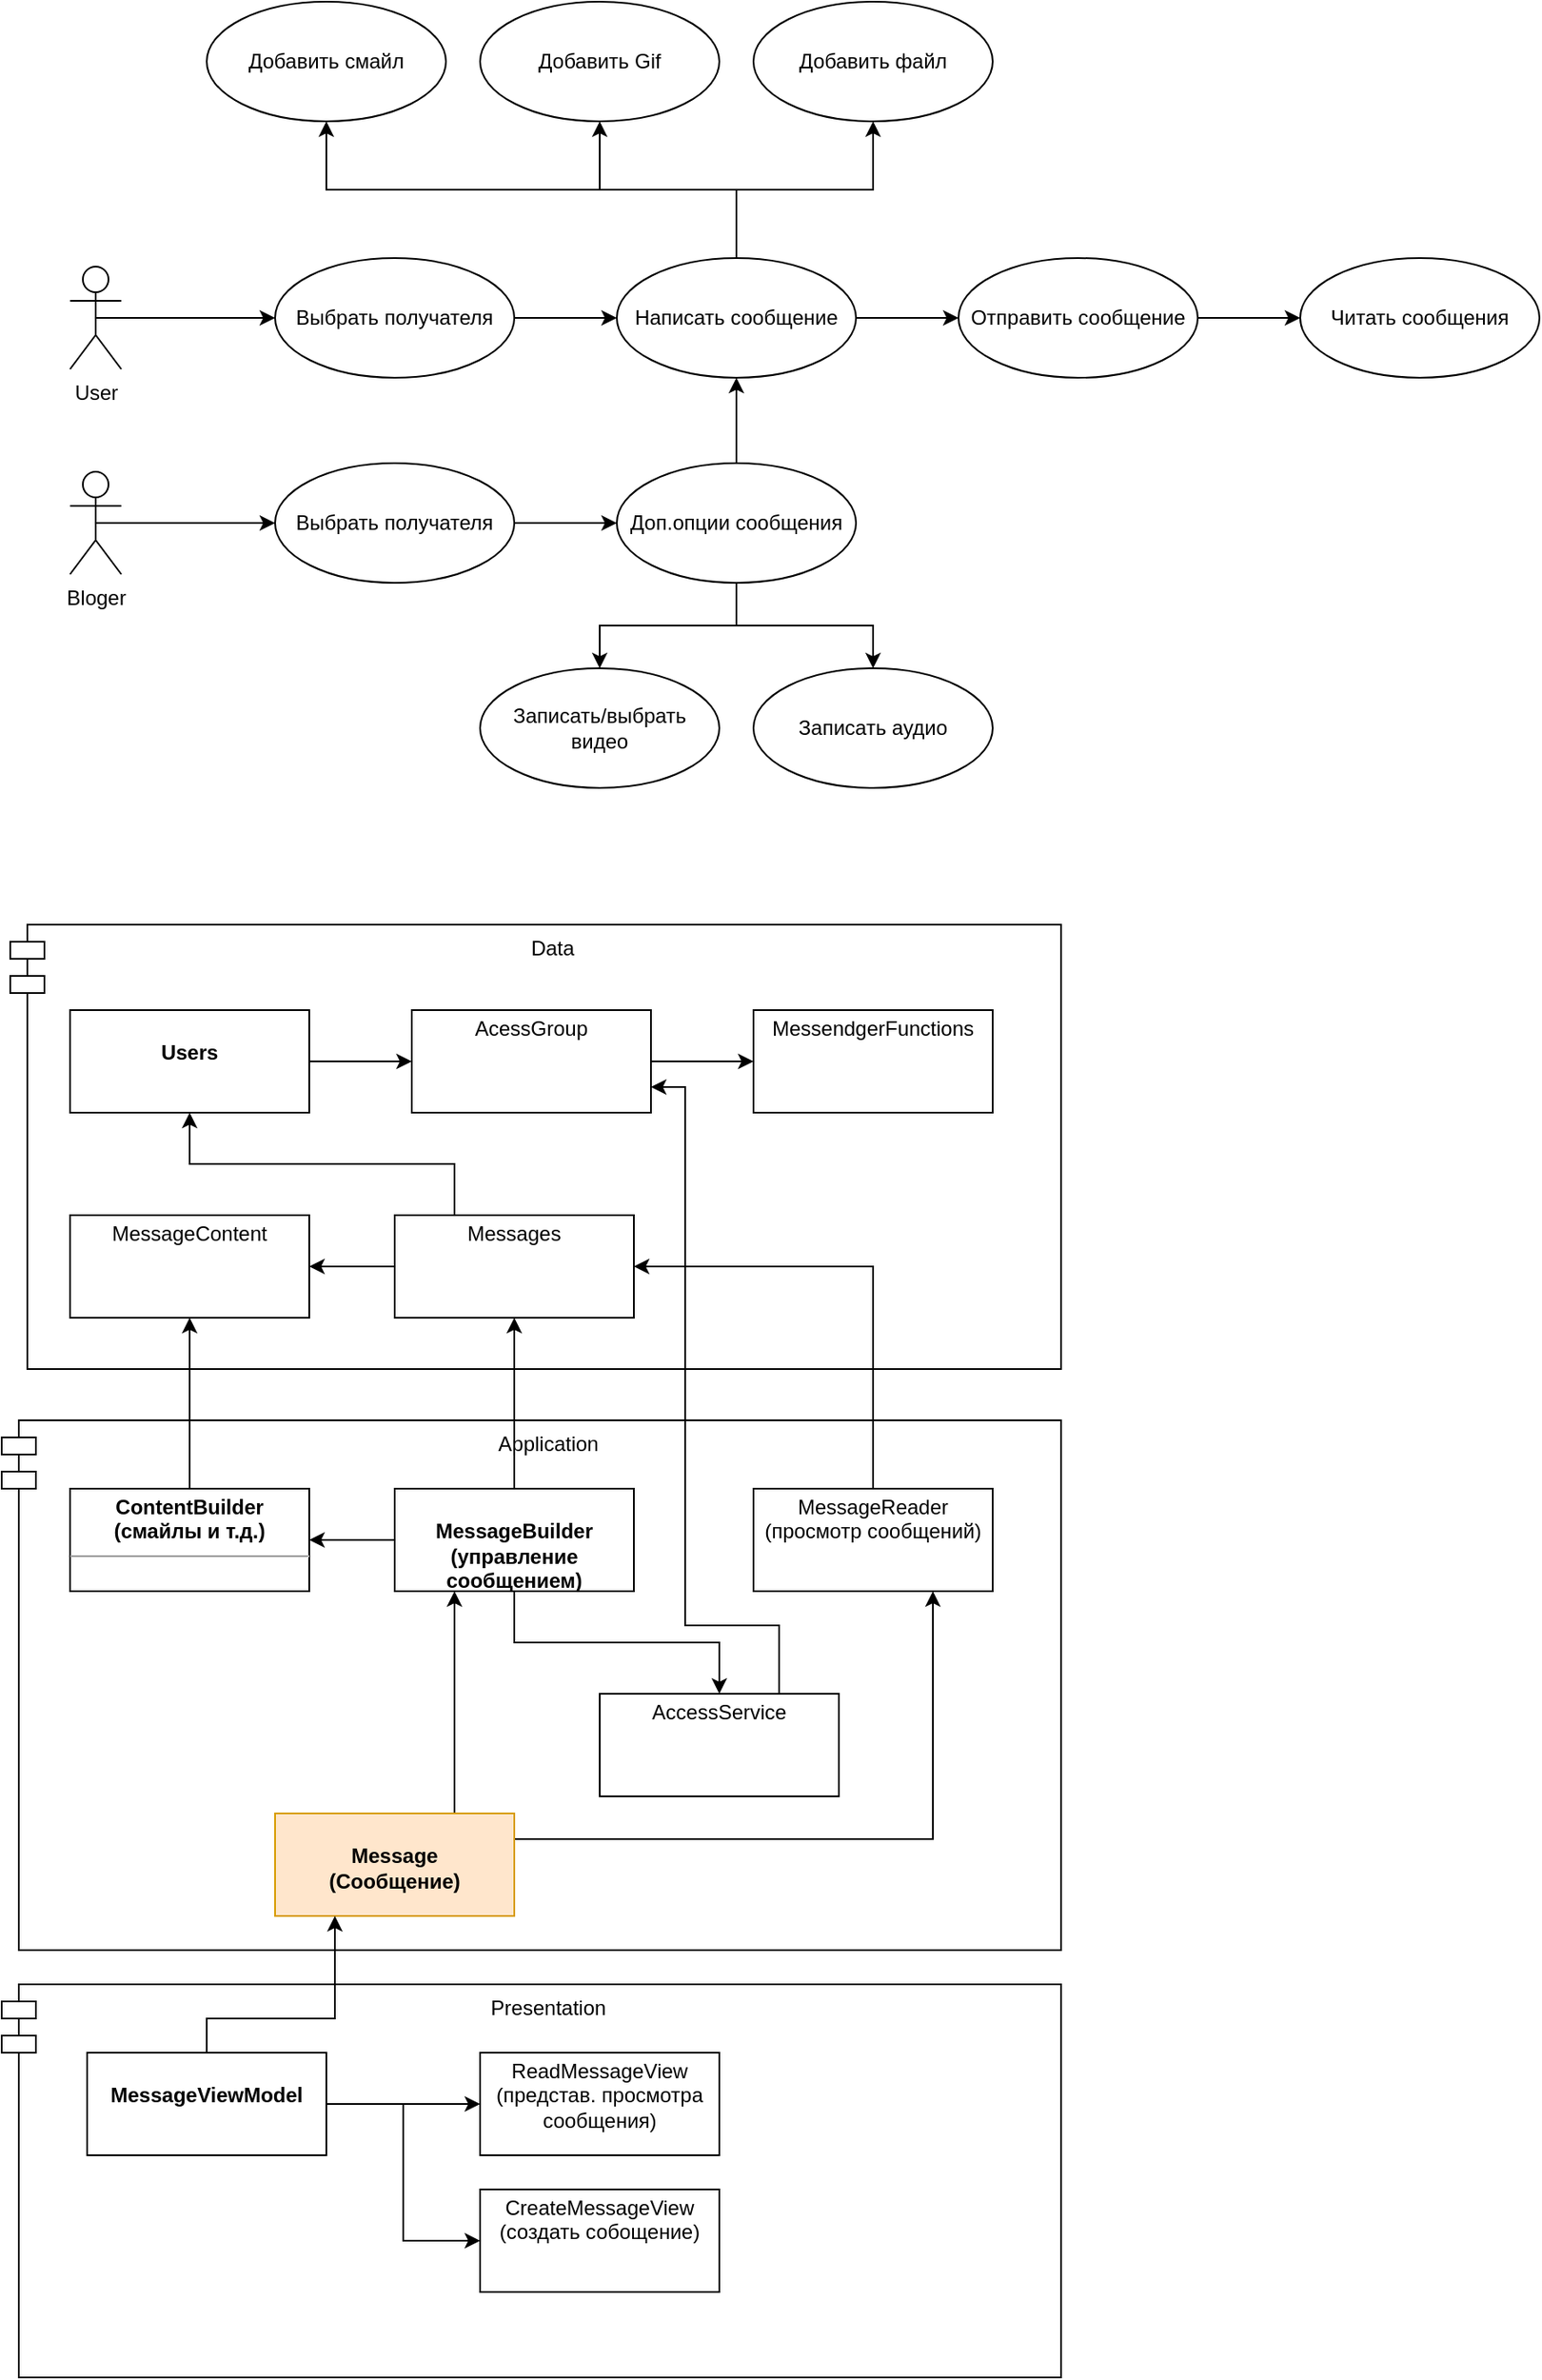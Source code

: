 <mxfile version="21.6.8" type="device">
  <diagram name="Страница — 1" id="-EePP2vCCqSzGSO3U9Yo">
    <mxGraphModel dx="1360" dy="2053" grid="1" gridSize="10" guides="1" tooltips="1" connect="1" arrows="1" fold="1" page="1" pageScale="1" pageWidth="827" pageHeight="1169" math="0" shadow="0">
      <root>
        <mxCell id="0" />
        <mxCell id="1" parent="0" />
        <mxCell id="flnmoFbLEq2JoX-Y4z2S-124" value="Presentation" style="shape=module;align=left;spacingLeft=20;align=center;verticalAlign=top;whiteSpace=wrap;html=1;" vertex="1" parent="1">
          <mxGeometry y="1050" width="620" height="230" as="geometry" />
        </mxCell>
        <mxCell id="flnmoFbLEq2JoX-Y4z2S-117" value="Application" style="shape=module;align=left;spacingLeft=20;align=center;verticalAlign=top;whiteSpace=wrap;html=1;" vertex="1" parent="1">
          <mxGeometry y="720" width="620" height="310" as="geometry" />
        </mxCell>
        <mxCell id="flnmoFbLEq2JoX-Y4z2S-102" value="Data" style="shape=module;align=left;spacingLeft=20;align=center;verticalAlign=top;whiteSpace=wrap;html=1;" vertex="1" parent="1">
          <mxGeometry x="5" y="430" width="615" height="260" as="geometry" />
        </mxCell>
        <mxCell id="flnmoFbLEq2JoX-Y4z2S-73" style="edgeStyle=orthogonalEdgeStyle;rounded=0;orthogonalLoop=1;jettySize=auto;html=1;exitX=0.5;exitY=0.5;exitDx=0;exitDy=0;exitPerimeter=0;entryX=0;entryY=0.5;entryDx=0;entryDy=0;" edge="1" parent="1" source="flnmoFbLEq2JoX-Y4z2S-2" target="flnmoFbLEq2JoX-Y4z2S-45">
          <mxGeometry relative="1" as="geometry" />
        </mxCell>
        <mxCell id="flnmoFbLEq2JoX-Y4z2S-2" value="User" style="shape=umlActor;verticalLabelPosition=bottom;verticalAlign=top;html=1;" vertex="1" parent="1">
          <mxGeometry x="40" y="45" width="30" height="60" as="geometry" />
        </mxCell>
        <mxCell id="flnmoFbLEq2JoX-Y4z2S-71" style="edgeStyle=orthogonalEdgeStyle;rounded=0;orthogonalLoop=1;jettySize=auto;html=1;exitX=1;exitY=0.5;exitDx=0;exitDy=0;entryX=0;entryY=0.5;entryDx=0;entryDy=0;" edge="1" parent="1" source="flnmoFbLEq2JoX-Y4z2S-5" target="flnmoFbLEq2JoX-Y4z2S-8">
          <mxGeometry relative="1" as="geometry" />
        </mxCell>
        <mxCell id="flnmoFbLEq2JoX-Y4z2S-5" value="Отправить сообщение" style="ellipse;whiteSpace=wrap;html=1;" vertex="1" parent="1">
          <mxGeometry x="560" y="40" width="140" height="70" as="geometry" />
        </mxCell>
        <mxCell id="flnmoFbLEq2JoX-Y4z2S-6" value="Добавить файл" style="ellipse;whiteSpace=wrap;html=1;" vertex="1" parent="1">
          <mxGeometry x="440" y="-110" width="140" height="70" as="geometry" />
        </mxCell>
        <mxCell id="flnmoFbLEq2JoX-Y4z2S-7" value="Записать аудио" style="ellipse;whiteSpace=wrap;html=1;" vertex="1" parent="1">
          <mxGeometry x="440" y="280" width="140" height="70" as="geometry" />
        </mxCell>
        <mxCell id="flnmoFbLEq2JoX-Y4z2S-8" value="Читать сообщения" style="ellipse;whiteSpace=wrap;html=1;" vertex="1" parent="1">
          <mxGeometry x="760" y="40" width="140" height="70" as="geometry" />
        </mxCell>
        <mxCell id="flnmoFbLEq2JoX-Y4z2S-12" value="Записать/выбрать видео" style="ellipse;whiteSpace=wrap;html=1;" vertex="1" parent="1">
          <mxGeometry x="280" y="280" width="140" height="70" as="geometry" />
        </mxCell>
        <mxCell id="flnmoFbLEq2JoX-Y4z2S-83" style="edgeStyle=orthogonalEdgeStyle;rounded=0;orthogonalLoop=1;jettySize=auto;html=1;exitX=1;exitY=0.5;exitDx=0;exitDy=0;entryX=0;entryY=0.5;entryDx=0;entryDy=0;" edge="1" parent="1" source="flnmoFbLEq2JoX-Y4z2S-45" target="flnmoFbLEq2JoX-Y4z2S-69">
          <mxGeometry relative="1" as="geometry" />
        </mxCell>
        <mxCell id="flnmoFbLEq2JoX-Y4z2S-45" value="Выбрать получателя" style="ellipse;whiteSpace=wrap;html=1;" vertex="1" parent="1">
          <mxGeometry x="160" y="40" width="140" height="70" as="geometry" />
        </mxCell>
        <mxCell id="flnmoFbLEq2JoX-Y4z2S-51" value="Добавить смайл" style="ellipse;whiteSpace=wrap;html=1;" vertex="1" parent="1">
          <mxGeometry x="120" y="-110" width="140" height="70" as="geometry" />
        </mxCell>
        <mxCell id="flnmoFbLEq2JoX-Y4z2S-52" value="Добавить Gif" style="ellipse;whiteSpace=wrap;html=1;" vertex="1" parent="1">
          <mxGeometry x="280" y="-110" width="140" height="70" as="geometry" />
        </mxCell>
        <mxCell id="flnmoFbLEq2JoX-Y4z2S-86" style="edgeStyle=orthogonalEdgeStyle;rounded=0;orthogonalLoop=1;jettySize=auto;html=1;exitX=0.5;exitY=0.5;exitDx=0;exitDy=0;exitPerimeter=0;entryX=0;entryY=0.5;entryDx=0;entryDy=0;" edge="1" parent="1" source="flnmoFbLEq2JoX-Y4z2S-53" target="flnmoFbLEq2JoX-Y4z2S-85">
          <mxGeometry relative="1" as="geometry" />
        </mxCell>
        <mxCell id="flnmoFbLEq2JoX-Y4z2S-53" value="Bloger" style="shape=umlActor;verticalLabelPosition=bottom;verticalAlign=top;html=1;" vertex="1" parent="1">
          <mxGeometry x="40" y="165" width="30" height="60" as="geometry" />
        </mxCell>
        <mxCell id="flnmoFbLEq2JoX-Y4z2S-75" style="edgeStyle=orthogonalEdgeStyle;rounded=0;orthogonalLoop=1;jettySize=auto;html=1;exitX=1;exitY=0.5;exitDx=0;exitDy=0;" edge="1" parent="1" source="flnmoFbLEq2JoX-Y4z2S-69" target="flnmoFbLEq2JoX-Y4z2S-5">
          <mxGeometry relative="1" as="geometry" />
        </mxCell>
        <mxCell id="flnmoFbLEq2JoX-Y4z2S-79" style="edgeStyle=orthogonalEdgeStyle;rounded=0;orthogonalLoop=1;jettySize=auto;html=1;exitX=0.5;exitY=0;exitDx=0;exitDy=0;entryX=0.5;entryY=1;entryDx=0;entryDy=0;" edge="1" parent="1" source="flnmoFbLEq2JoX-Y4z2S-69" target="flnmoFbLEq2JoX-Y4z2S-51">
          <mxGeometry relative="1" as="geometry" />
        </mxCell>
        <mxCell id="flnmoFbLEq2JoX-Y4z2S-80" style="edgeStyle=orthogonalEdgeStyle;rounded=0;orthogonalLoop=1;jettySize=auto;html=1;exitX=0.5;exitY=0;exitDx=0;exitDy=0;entryX=0.5;entryY=1;entryDx=0;entryDy=0;" edge="1" parent="1" source="flnmoFbLEq2JoX-Y4z2S-69" target="flnmoFbLEq2JoX-Y4z2S-52">
          <mxGeometry relative="1" as="geometry" />
        </mxCell>
        <mxCell id="flnmoFbLEq2JoX-Y4z2S-81" style="edgeStyle=orthogonalEdgeStyle;rounded=0;orthogonalLoop=1;jettySize=auto;html=1;exitX=0.5;exitY=0;exitDx=0;exitDy=0;entryX=0.5;entryY=1;entryDx=0;entryDy=0;" edge="1" parent="1" source="flnmoFbLEq2JoX-Y4z2S-69" target="flnmoFbLEq2JoX-Y4z2S-6">
          <mxGeometry relative="1" as="geometry" />
        </mxCell>
        <mxCell id="flnmoFbLEq2JoX-Y4z2S-69" value="Написать сообщение" style="ellipse;whiteSpace=wrap;html=1;" vertex="1" parent="1">
          <mxGeometry x="360" y="40" width="140" height="70" as="geometry" />
        </mxCell>
        <mxCell id="flnmoFbLEq2JoX-Y4z2S-89" style="edgeStyle=orthogonalEdgeStyle;rounded=0;orthogonalLoop=1;jettySize=auto;html=1;exitX=0.5;exitY=1;exitDx=0;exitDy=0;entryX=0.5;entryY=0;entryDx=0;entryDy=0;" edge="1" parent="1" source="flnmoFbLEq2JoX-Y4z2S-84" target="flnmoFbLEq2JoX-Y4z2S-12">
          <mxGeometry relative="1" as="geometry" />
        </mxCell>
        <mxCell id="flnmoFbLEq2JoX-Y4z2S-90" style="edgeStyle=orthogonalEdgeStyle;rounded=0;orthogonalLoop=1;jettySize=auto;html=1;exitX=0.5;exitY=1;exitDx=0;exitDy=0;" edge="1" parent="1" source="flnmoFbLEq2JoX-Y4z2S-84" target="flnmoFbLEq2JoX-Y4z2S-7">
          <mxGeometry relative="1" as="geometry" />
        </mxCell>
        <mxCell id="flnmoFbLEq2JoX-Y4z2S-91" style="edgeStyle=orthogonalEdgeStyle;rounded=0;orthogonalLoop=1;jettySize=auto;html=1;exitX=0.5;exitY=0;exitDx=0;exitDy=0;entryX=0.5;entryY=1;entryDx=0;entryDy=0;" edge="1" parent="1" source="flnmoFbLEq2JoX-Y4z2S-84" target="flnmoFbLEq2JoX-Y4z2S-69">
          <mxGeometry relative="1" as="geometry" />
        </mxCell>
        <mxCell id="flnmoFbLEq2JoX-Y4z2S-84" value="Доп.опции сообщения" style="ellipse;whiteSpace=wrap;html=1;" vertex="1" parent="1">
          <mxGeometry x="360" y="160" width="140" height="70" as="geometry" />
        </mxCell>
        <mxCell id="flnmoFbLEq2JoX-Y4z2S-87" style="edgeStyle=orthogonalEdgeStyle;rounded=0;orthogonalLoop=1;jettySize=auto;html=1;exitX=1;exitY=0.5;exitDx=0;exitDy=0;entryX=0;entryY=0.5;entryDx=0;entryDy=0;" edge="1" parent="1" source="flnmoFbLEq2JoX-Y4z2S-85" target="flnmoFbLEq2JoX-Y4z2S-84">
          <mxGeometry relative="1" as="geometry" />
        </mxCell>
        <mxCell id="flnmoFbLEq2JoX-Y4z2S-85" value="Выбрать получателя" style="ellipse;whiteSpace=wrap;html=1;" vertex="1" parent="1">
          <mxGeometry x="160" y="160" width="140" height="70" as="geometry" />
        </mxCell>
        <mxCell id="flnmoFbLEq2JoX-Y4z2S-99" style="edgeStyle=orthogonalEdgeStyle;rounded=0;orthogonalLoop=1;jettySize=auto;html=1;exitX=1;exitY=0.5;exitDx=0;exitDy=0;entryX=0;entryY=0.5;entryDx=0;entryDy=0;" edge="1" parent="1" source="flnmoFbLEq2JoX-Y4z2S-92" target="flnmoFbLEq2JoX-Y4z2S-93">
          <mxGeometry relative="1" as="geometry" />
        </mxCell>
        <mxCell id="flnmoFbLEq2JoX-Y4z2S-92" value="&lt;p style=&quot;margin:0px;margin-top:4px;text-align:center;&quot;&gt;&lt;br&gt;&lt;b&gt;Users&lt;/b&gt;&lt;/p&gt;" style="verticalAlign=top;align=left;overflow=fill;fontSize=12;fontFamily=Helvetica;html=1;whiteSpace=wrap;" vertex="1" parent="1">
          <mxGeometry x="40" y="480" width="140" height="60" as="geometry" />
        </mxCell>
        <mxCell id="flnmoFbLEq2JoX-Y4z2S-100" style="edgeStyle=orthogonalEdgeStyle;rounded=0;orthogonalLoop=1;jettySize=auto;html=1;exitX=1;exitY=0.5;exitDx=0;exitDy=0;entryX=0;entryY=0.5;entryDx=0;entryDy=0;" edge="1" parent="1" source="flnmoFbLEq2JoX-Y4z2S-93" target="flnmoFbLEq2JoX-Y4z2S-94">
          <mxGeometry relative="1" as="geometry" />
        </mxCell>
        <mxCell id="flnmoFbLEq2JoX-Y4z2S-93" value="&lt;p style=&quot;margin:0px;margin-top:4px;text-align:center;&quot;&gt;AcessGroup&lt;/p&gt;" style="verticalAlign=top;align=left;overflow=fill;fontSize=12;fontFamily=Helvetica;html=1;whiteSpace=wrap;" vertex="1" parent="1">
          <mxGeometry x="240" y="480" width="140" height="60" as="geometry" />
        </mxCell>
        <mxCell id="flnmoFbLEq2JoX-Y4z2S-94" value="&lt;p style=&quot;margin:0px;margin-top:4px;text-align:center;&quot;&gt;MessendgerFunctions&lt;/p&gt;" style="verticalAlign=top;align=left;overflow=fill;fontSize=12;fontFamily=Helvetica;html=1;whiteSpace=wrap;" vertex="1" parent="1">
          <mxGeometry x="440" y="480" width="140" height="60" as="geometry" />
        </mxCell>
        <mxCell id="flnmoFbLEq2JoX-Y4z2S-97" style="edgeStyle=orthogonalEdgeStyle;rounded=0;orthogonalLoop=1;jettySize=auto;html=1;exitX=0;exitY=0.5;exitDx=0;exitDy=0;entryX=1;entryY=0.5;entryDx=0;entryDy=0;" edge="1" parent="1" source="flnmoFbLEq2JoX-Y4z2S-95" target="flnmoFbLEq2JoX-Y4z2S-96">
          <mxGeometry relative="1" as="geometry" />
        </mxCell>
        <mxCell id="flnmoFbLEq2JoX-Y4z2S-101" style="edgeStyle=orthogonalEdgeStyle;rounded=0;orthogonalLoop=1;jettySize=auto;html=1;exitX=0.25;exitY=0;exitDx=0;exitDy=0;entryX=0.5;entryY=1;entryDx=0;entryDy=0;" edge="1" parent="1" source="flnmoFbLEq2JoX-Y4z2S-95" target="flnmoFbLEq2JoX-Y4z2S-92">
          <mxGeometry relative="1" as="geometry" />
        </mxCell>
        <mxCell id="flnmoFbLEq2JoX-Y4z2S-95" value="&lt;p style=&quot;margin:0px;margin-top:4px;text-align:center;&quot;&gt;Messages&lt;/p&gt;" style="verticalAlign=top;align=left;overflow=fill;fontSize=12;fontFamily=Helvetica;html=1;whiteSpace=wrap;" vertex="1" parent="1">
          <mxGeometry x="230" y="600" width="140" height="60" as="geometry" />
        </mxCell>
        <mxCell id="flnmoFbLEq2JoX-Y4z2S-96" value="&lt;p style=&quot;margin:0px;margin-top:4px;text-align:center;&quot;&gt;MessageContent&lt;/p&gt;" style="verticalAlign=top;align=left;overflow=fill;fontSize=12;fontFamily=Helvetica;html=1;whiteSpace=wrap;" vertex="1" parent="1">
          <mxGeometry x="40" y="600" width="140" height="60" as="geometry" />
        </mxCell>
        <mxCell id="flnmoFbLEq2JoX-Y4z2S-105" style="edgeStyle=orthogonalEdgeStyle;rounded=0;orthogonalLoop=1;jettySize=auto;html=1;exitX=0.5;exitY=0;exitDx=0;exitDy=0;entryX=0.5;entryY=1;entryDx=0;entryDy=0;" edge="1" parent="1" source="flnmoFbLEq2JoX-Y4z2S-103" target="flnmoFbLEq2JoX-Y4z2S-96">
          <mxGeometry relative="1" as="geometry" />
        </mxCell>
        <mxCell id="flnmoFbLEq2JoX-Y4z2S-103" value="&lt;p style=&quot;margin:0px;margin-top:4px;text-align:center;&quot;&gt;&lt;b&gt;ContentBuilder&lt;br&gt;(смайлы и т.д.)&lt;/b&gt;&lt;/p&gt;&lt;hr size=&quot;1&quot;&gt;&lt;div style=&quot;height:2px;&quot;&gt;&lt;/div&gt;" style="verticalAlign=top;align=left;overflow=fill;fontSize=12;fontFamily=Helvetica;html=1;whiteSpace=wrap;" vertex="1" parent="1">
          <mxGeometry x="40" y="760" width="140" height="60" as="geometry" />
        </mxCell>
        <mxCell id="flnmoFbLEq2JoX-Y4z2S-106" style="edgeStyle=orthogonalEdgeStyle;rounded=0;orthogonalLoop=1;jettySize=auto;html=1;exitX=0;exitY=0.5;exitDx=0;exitDy=0;entryX=1;entryY=0.5;entryDx=0;entryDy=0;" edge="1" parent="1" source="flnmoFbLEq2JoX-Y4z2S-104" target="flnmoFbLEq2JoX-Y4z2S-103">
          <mxGeometry relative="1" as="geometry" />
        </mxCell>
        <mxCell id="flnmoFbLEq2JoX-Y4z2S-107" style="edgeStyle=orthogonalEdgeStyle;rounded=0;orthogonalLoop=1;jettySize=auto;html=1;exitX=0.5;exitY=0;exitDx=0;exitDy=0;entryX=0.5;entryY=1;entryDx=0;entryDy=0;" edge="1" parent="1" source="flnmoFbLEq2JoX-Y4z2S-104" target="flnmoFbLEq2JoX-Y4z2S-95">
          <mxGeometry relative="1" as="geometry" />
        </mxCell>
        <mxCell id="flnmoFbLEq2JoX-Y4z2S-112" style="edgeStyle=orthogonalEdgeStyle;rounded=0;orthogonalLoop=1;jettySize=auto;html=1;exitX=0.5;exitY=1;exitDx=0;exitDy=0;entryX=0.5;entryY=0;entryDx=0;entryDy=0;" edge="1" parent="1" source="flnmoFbLEq2JoX-Y4z2S-104" target="flnmoFbLEq2JoX-Y4z2S-110">
          <mxGeometry relative="1" as="geometry" />
        </mxCell>
        <mxCell id="flnmoFbLEq2JoX-Y4z2S-104" value="&lt;p style=&quot;margin:0px;margin-top:4px;text-align:center;&quot;&gt;&lt;br&gt;&lt;b&gt;MessageBuilder&lt;br&gt;(управление сообщением)&lt;/b&gt;&lt;/p&gt;" style="verticalAlign=top;align=left;overflow=fill;fontSize=12;fontFamily=Helvetica;html=1;whiteSpace=wrap;" vertex="1" parent="1">
          <mxGeometry x="230" y="760" width="140" height="60" as="geometry" />
        </mxCell>
        <mxCell id="flnmoFbLEq2JoX-Y4z2S-109" style="edgeStyle=orthogonalEdgeStyle;rounded=0;orthogonalLoop=1;jettySize=auto;html=1;exitX=0.5;exitY=0;exitDx=0;exitDy=0;entryX=1;entryY=0.5;entryDx=0;entryDy=0;" edge="1" parent="1" source="flnmoFbLEq2JoX-Y4z2S-108" target="flnmoFbLEq2JoX-Y4z2S-95">
          <mxGeometry relative="1" as="geometry" />
        </mxCell>
        <mxCell id="flnmoFbLEq2JoX-Y4z2S-108" value="&lt;p style=&quot;margin:0px;margin-top:4px;text-align:center;&quot;&gt;MessageReader&lt;br&gt;(просмотр сообщений)&lt;/p&gt;" style="verticalAlign=top;align=left;overflow=fill;fontSize=12;fontFamily=Helvetica;html=1;whiteSpace=wrap;" vertex="1" parent="1">
          <mxGeometry x="440" y="760" width="140" height="60" as="geometry" />
        </mxCell>
        <mxCell id="flnmoFbLEq2JoX-Y4z2S-113" style="edgeStyle=orthogonalEdgeStyle;rounded=0;orthogonalLoop=1;jettySize=auto;html=1;exitX=0.75;exitY=0;exitDx=0;exitDy=0;entryX=1;entryY=0.75;entryDx=0;entryDy=0;" edge="1" parent="1" source="flnmoFbLEq2JoX-Y4z2S-110" target="flnmoFbLEq2JoX-Y4z2S-93">
          <mxGeometry relative="1" as="geometry">
            <Array as="points">
              <mxPoint x="455" y="840" />
              <mxPoint x="400" y="840" />
              <mxPoint x="400" y="525" />
            </Array>
          </mxGeometry>
        </mxCell>
        <mxCell id="flnmoFbLEq2JoX-Y4z2S-110" value="&lt;p style=&quot;margin:0px;margin-top:4px;text-align:center;&quot;&gt;AccessService&lt;/p&gt;" style="verticalAlign=top;align=left;overflow=fill;fontSize=12;fontFamily=Helvetica;html=1;whiteSpace=wrap;" vertex="1" parent="1">
          <mxGeometry x="350" y="880" width="140" height="60" as="geometry" />
        </mxCell>
        <mxCell id="flnmoFbLEq2JoX-Y4z2S-115" style="edgeStyle=orthogonalEdgeStyle;rounded=0;orthogonalLoop=1;jettySize=auto;html=1;exitX=0.75;exitY=0;exitDx=0;exitDy=0;entryX=0.25;entryY=1;entryDx=0;entryDy=0;" edge="1" parent="1" source="flnmoFbLEq2JoX-Y4z2S-114" target="flnmoFbLEq2JoX-Y4z2S-104">
          <mxGeometry relative="1" as="geometry" />
        </mxCell>
        <mxCell id="flnmoFbLEq2JoX-Y4z2S-116" style="edgeStyle=orthogonalEdgeStyle;rounded=0;orthogonalLoop=1;jettySize=auto;html=1;exitX=1;exitY=0.25;exitDx=0;exitDy=0;entryX=0.75;entryY=1;entryDx=0;entryDy=0;" edge="1" parent="1" source="flnmoFbLEq2JoX-Y4z2S-114" target="flnmoFbLEq2JoX-Y4z2S-108">
          <mxGeometry relative="1" as="geometry" />
        </mxCell>
        <mxCell id="flnmoFbLEq2JoX-Y4z2S-114" value="&lt;p style=&quot;margin:0px;margin-top:4px;text-align:center;&quot;&gt;&lt;br&gt;&lt;b&gt;Message&lt;br&gt;(Сообщение)&lt;/b&gt;&lt;/p&gt;" style="verticalAlign=top;align=left;overflow=fill;fontSize=12;fontFamily=Helvetica;html=1;whiteSpace=wrap;fillColor=#ffe6cc;strokeColor=#d79b00;" vertex="1" parent="1">
          <mxGeometry x="160" y="950" width="140" height="60" as="geometry" />
        </mxCell>
        <mxCell id="flnmoFbLEq2JoX-Y4z2S-119" style="edgeStyle=orthogonalEdgeStyle;rounded=0;orthogonalLoop=1;jettySize=auto;html=1;exitX=0.5;exitY=0;exitDx=0;exitDy=0;entryX=0.25;entryY=1;entryDx=0;entryDy=0;" edge="1" parent="1" source="flnmoFbLEq2JoX-Y4z2S-118" target="flnmoFbLEq2JoX-Y4z2S-114">
          <mxGeometry relative="1" as="geometry">
            <Array as="points">
              <mxPoint x="120" y="1070" />
              <mxPoint x="195" y="1070" />
            </Array>
          </mxGeometry>
        </mxCell>
        <mxCell id="flnmoFbLEq2JoX-Y4z2S-121" style="edgeStyle=orthogonalEdgeStyle;rounded=0;orthogonalLoop=1;jettySize=auto;html=1;exitX=1;exitY=0.5;exitDx=0;exitDy=0;entryX=0;entryY=0.5;entryDx=0;entryDy=0;" edge="1" parent="1" source="flnmoFbLEq2JoX-Y4z2S-118" target="flnmoFbLEq2JoX-Y4z2S-120">
          <mxGeometry relative="1" as="geometry" />
        </mxCell>
        <mxCell id="flnmoFbLEq2JoX-Y4z2S-123" style="edgeStyle=orthogonalEdgeStyle;rounded=0;orthogonalLoop=1;jettySize=auto;html=1;exitX=1;exitY=0.5;exitDx=0;exitDy=0;entryX=0;entryY=0.5;entryDx=0;entryDy=0;" edge="1" parent="1" source="flnmoFbLEq2JoX-Y4z2S-118" target="flnmoFbLEq2JoX-Y4z2S-122">
          <mxGeometry relative="1" as="geometry" />
        </mxCell>
        <mxCell id="flnmoFbLEq2JoX-Y4z2S-118" value="&lt;p style=&quot;margin:0px;margin-top:4px;text-align:center;&quot;&gt;&lt;br&gt;&lt;b&gt;MessageViewModel&lt;/b&gt;&lt;/p&gt;" style="verticalAlign=top;align=left;overflow=fill;fontSize=12;fontFamily=Helvetica;html=1;whiteSpace=wrap;" vertex="1" parent="1">
          <mxGeometry x="50" y="1090" width="140" height="60" as="geometry" />
        </mxCell>
        <mxCell id="flnmoFbLEq2JoX-Y4z2S-120" value="&lt;p style=&quot;margin:0px;margin-top:4px;text-align:center;&quot;&gt;ReadMessageView&lt;br&gt;(представ. просмотра сообщения)&lt;br&gt;&lt;br&gt;&lt;/p&gt;" style="verticalAlign=top;align=left;overflow=fill;fontSize=12;fontFamily=Helvetica;html=1;whiteSpace=wrap;" vertex="1" parent="1">
          <mxGeometry x="280" y="1090" width="140" height="60" as="geometry" />
        </mxCell>
        <mxCell id="flnmoFbLEq2JoX-Y4z2S-122" value="&lt;p style=&quot;margin:0px;margin-top:4px;text-align:center;&quot;&gt;CreateMessageView&lt;br&gt;(создать собощение)&lt;/p&gt;" style="verticalAlign=top;align=left;overflow=fill;fontSize=12;fontFamily=Helvetica;html=1;whiteSpace=wrap;" vertex="1" parent="1">
          <mxGeometry x="280" y="1170" width="140" height="60" as="geometry" />
        </mxCell>
      </root>
    </mxGraphModel>
  </diagram>
</mxfile>
